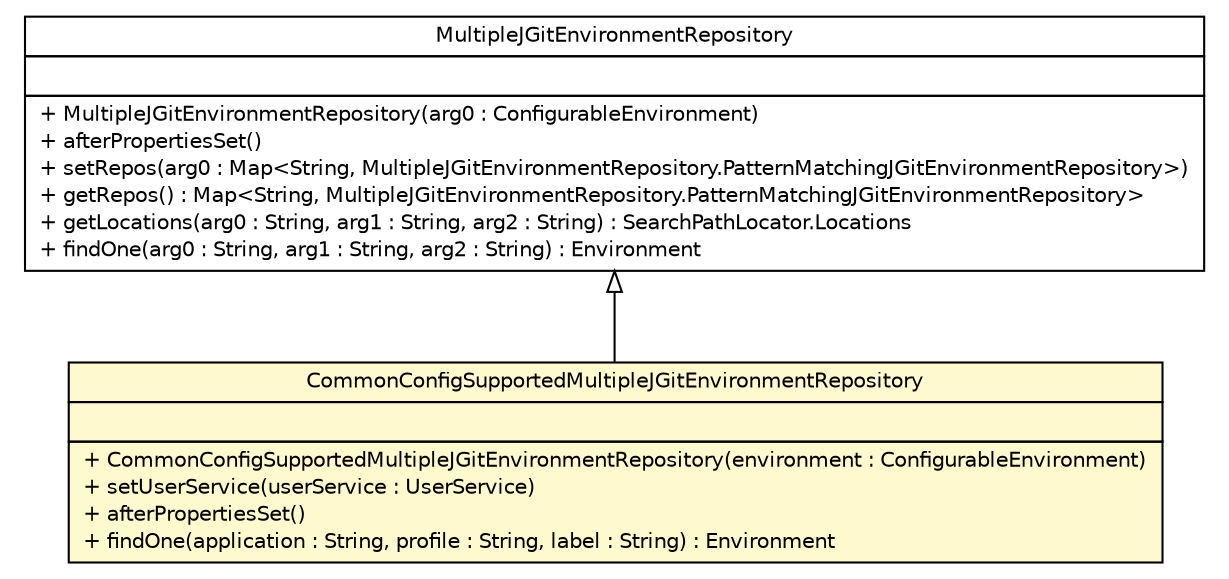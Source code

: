 #!/usr/local/bin/dot
#
# Class diagram 
# Generated by UMLGraph version R5_6-24-gf6e263 (http://www.umlgraph.org/)
#

digraph G {
	edge [fontname="Helvetica",fontsize=10,labelfontname="Helvetica",labelfontsize=10];
	node [fontname="Helvetica",fontsize=10,shape=plaintext];
	nodesep=0.25;
	ranksep=0.5;
	// com.yirendai.oss.environment.configserver.CommonConfigSupportedMultipleJGitEnvironmentRepository
	c221 [label=<<table title="com.yirendai.oss.environment.configserver.CommonConfigSupportedMultipleJGitEnvironmentRepository" border="0" cellborder="1" cellspacing="0" cellpadding="2" port="p" bgcolor="lemonChiffon" href="./CommonConfigSupportedMultipleJGitEnvironmentRepository.html">
		<tr><td><table border="0" cellspacing="0" cellpadding="1">
<tr><td align="center" balign="center"> CommonConfigSupportedMultipleJGitEnvironmentRepository </td></tr>
		</table></td></tr>
		<tr><td><table border="0" cellspacing="0" cellpadding="1">
<tr><td align="left" balign="left">  </td></tr>
		</table></td></tr>
		<tr><td><table border="0" cellspacing="0" cellpadding="1">
<tr><td align="left" balign="left"> + CommonConfigSupportedMultipleJGitEnvironmentRepository(environment : ConfigurableEnvironment) </td></tr>
<tr><td align="left" balign="left"> + setUserService(userService : UserService) </td></tr>
<tr><td align="left" balign="left"> + afterPropertiesSet() </td></tr>
<tr><td align="left" balign="left"> + findOne(application : String, profile : String, label : String) : Environment </td></tr>
		</table></td></tr>
		</table>>, URL="./CommonConfigSupportedMultipleJGitEnvironmentRepository.html", fontname="Helvetica", fontcolor="black", fontsize=10.0];
	//com.yirendai.oss.environment.configserver.CommonConfigSupportedMultipleJGitEnvironmentRepository extends org.springframework.cloud.config.server.environment.MultipleJGitEnvironmentRepository
	c227:p -> c221:p [dir=back,arrowtail=empty];
	// org.springframework.cloud.config.server.environment.MultipleJGitEnvironmentRepository
	c227 [label=<<table title="org.springframework.cloud.config.server.environment.MultipleJGitEnvironmentRepository" border="0" cellborder="1" cellspacing="0" cellpadding="2" port="p" href="http://java.sun.com/j2se/1.4.2/docs/api/org/springframework/cloud/config/server/environment/MultipleJGitEnvironmentRepository.html">
		<tr><td><table border="0" cellspacing="0" cellpadding="1">
<tr><td align="center" balign="center"> MultipleJGitEnvironmentRepository </td></tr>
		</table></td></tr>
		<tr><td><table border="0" cellspacing="0" cellpadding="1">
<tr><td align="left" balign="left">  </td></tr>
		</table></td></tr>
		<tr><td><table border="0" cellspacing="0" cellpadding="1">
<tr><td align="left" balign="left"> + MultipleJGitEnvironmentRepository(arg0 : ConfigurableEnvironment) </td></tr>
<tr><td align="left" balign="left"> + afterPropertiesSet() </td></tr>
<tr><td align="left" balign="left"> + setRepos(arg0 : Map&lt;String, MultipleJGitEnvironmentRepository.PatternMatchingJGitEnvironmentRepository&gt;) </td></tr>
<tr><td align="left" balign="left"> + getRepos() : Map&lt;String, MultipleJGitEnvironmentRepository.PatternMatchingJGitEnvironmentRepository&gt; </td></tr>
<tr><td align="left" balign="left"> + getLocations(arg0 : String, arg1 : String, arg2 : String) : SearchPathLocator.Locations </td></tr>
<tr><td align="left" balign="left"> + findOne(arg0 : String, arg1 : String, arg2 : String) : Environment </td></tr>
		</table></td></tr>
		</table>>, URL="http://java.sun.com/j2se/1.4.2/docs/api/org/springframework/cloud/config/server/environment/MultipleJGitEnvironmentRepository.html", fontname="Helvetica", fontcolor="black", fontsize=10.0];
}

